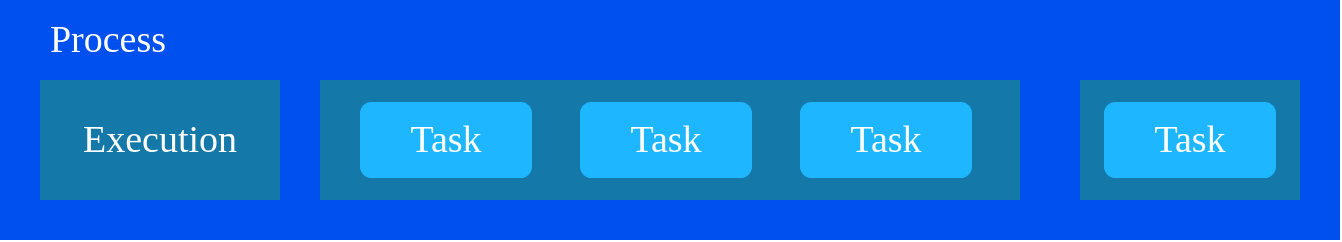 <mxfile version="20.2.2" type="device"><diagram id="V_89TWaRkVLNDZFCHfM8" name="第 1 页"><mxGraphModel dx="1311" dy="697" grid="1" gridSize="10" guides="1" tooltips="1" connect="1" arrows="1" fold="1" page="1" pageScale="1" pageWidth="827" pageHeight="1169" math="0" shadow="0"><root><mxCell id="0"/><mxCell id="1" parent="0"/><mxCell id="wvWy_Htv5woedcAy0wCt-1" value="" style="rounded=0;whiteSpace=wrap;html=1;fillColor=#0050ef;fontColor=#ffffff;strokeColor=none;" vertex="1" parent="1"><mxGeometry x="110" y="210" width="670" height="120" as="geometry"/></mxCell><mxCell id="wvWy_Htv5woedcAy0wCt-2" value="" style="rounded=0;whiteSpace=wrap;html=1;fillColor=#1478A8;fontColor=#ffffff;strokeColor=none;" vertex="1" parent="1"><mxGeometry x="130" y="250" width="120" height="60" as="geometry"/></mxCell><mxCell id="wvWy_Htv5woedcAy0wCt-3" value="" style="rounded=0;whiteSpace=wrap;html=1;fillColor=#1478A8;fontColor=#ffffff;strokeColor=none;" vertex="1" parent="1"><mxGeometry x="270" y="250" width="350" height="60" as="geometry"/></mxCell><mxCell id="wvWy_Htv5woedcAy0wCt-4" value="" style="rounded=0;whiteSpace=wrap;html=1;fillColor=#1478A8;fontColor=#ffffff;strokeColor=none;" vertex="1" parent="1"><mxGeometry x="650" y="250" width="110" height="60" as="geometry"/></mxCell><mxCell id="wvWy_Htv5woedcAy0wCt-5" value="Process" style="text;html=1;strokeColor=none;fillColor=none;align=center;verticalAlign=middle;whiteSpace=wrap;rounded=0;fontColor=#FFFFFF;fontSize=19;fontFamily=Comic Sans MS;" vertex="1" parent="1"><mxGeometry x="134" y="215" width="60" height="30" as="geometry"/></mxCell><mxCell id="wvWy_Htv5woedcAy0wCt-6" value="Execution" style="text;html=1;strokeColor=none;fillColor=none;align=center;verticalAlign=middle;whiteSpace=wrap;rounded=0;fontFamily=Comic Sans MS;fontSize=19;fontColor=#FFFFFF;" vertex="1" parent="1"><mxGeometry x="160" y="265" width="60" height="30" as="geometry"/></mxCell><mxCell id="wvWy_Htv5woedcAy0wCt-7" value="Task" style="rounded=1;whiteSpace=wrap;html=1;fontFamily=Comic Sans MS;fontSize=19;fontColor=#ffffff;fillColor=#1EB6FF;strokeColor=none;" vertex="1" parent="1"><mxGeometry x="290" y="261" width="86" height="38" as="geometry"/></mxCell><mxCell id="wvWy_Htv5woedcAy0wCt-8" value="Task" style="rounded=1;whiteSpace=wrap;html=1;fontFamily=Comic Sans MS;fontSize=19;fontColor=#ffffff;fillColor=#1EB6FF;strokeColor=none;" vertex="1" parent="1"><mxGeometry x="400" y="261" width="86" height="38" as="geometry"/></mxCell><mxCell id="wvWy_Htv5woedcAy0wCt-9" value="Task" style="rounded=1;whiteSpace=wrap;html=1;fontFamily=Comic Sans MS;fontSize=19;fontColor=#ffffff;fillColor=#1EB6FF;strokeColor=none;" vertex="1" parent="1"><mxGeometry x="510" y="261" width="86" height="38" as="geometry"/></mxCell><mxCell id="wvWy_Htv5woedcAy0wCt-10" value="Task" style="rounded=1;whiteSpace=wrap;html=1;fontFamily=Comic Sans MS;fontSize=19;fontColor=#ffffff;fillColor=#1EB6FF;strokeColor=none;" vertex="1" parent="1"><mxGeometry x="662" y="261" width="86" height="38" as="geometry"/></mxCell></root></mxGraphModel></diagram></mxfile>